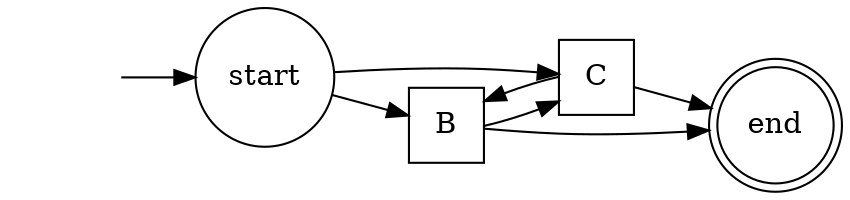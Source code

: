 digraph "dfg2" {
    rankdir="LR"
s [label=start, shape=circle];
B [label=B, shape=square];
C [label=C, shape=square];
e [label=end, shape=doublecircle];
s -> B;
s -> C;
B -> C;
B -> e;
C -> B;
C -> e;
__start0 [label="", shape=none];
__start0 -> s  [label=""];
}
